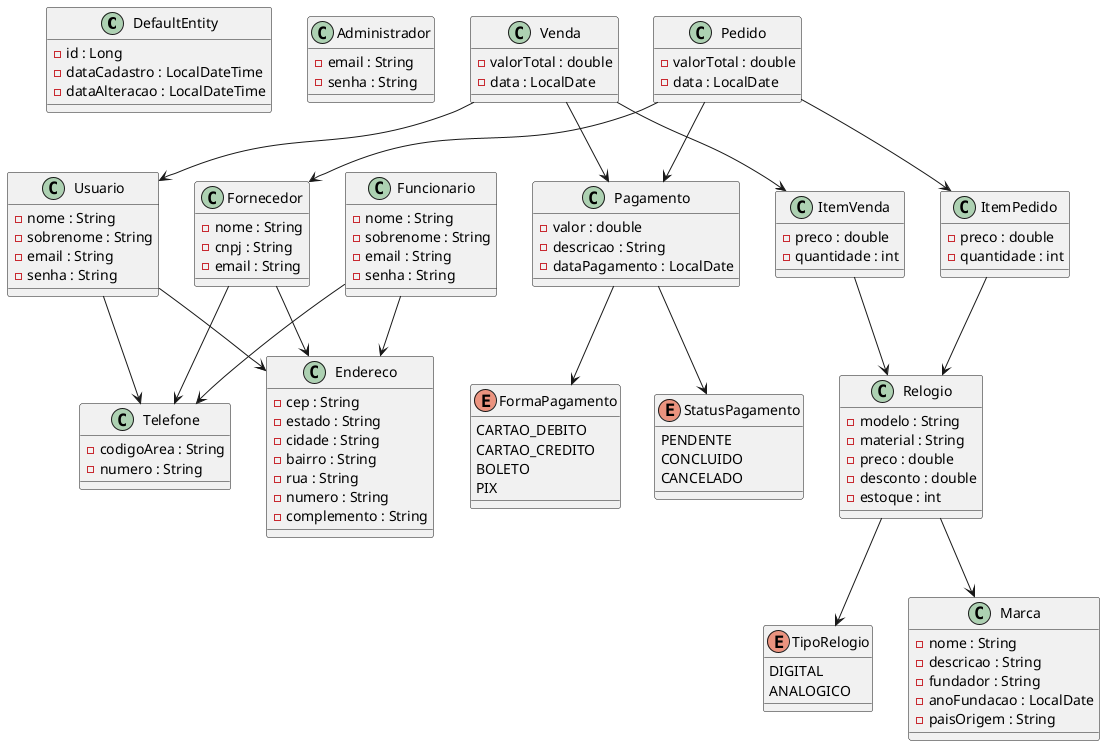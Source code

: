 @startuml classes

class DefaultEntity {
    - id : Long
    - dataCadastro : LocalDateTime
    - dataAlteracao : LocalDateTime
}

class Administrador {
    - email : String
    - senha : String
}

class Usuario {
    - nome : String
    - sobrenome : String
    - email : String
    - senha : String
}

class Endereco {
    - cep : String
    - estado : String
    - cidade : String
    - bairro : String
    - rua : String
    - numero : String
    - complemento : String
}

class Relogio {
    - modelo : String
    - material : String
    - preco : double
    - desconto : double
    - estoque : int
}

enum TipoRelogio {
    DIGITAL
    ANALOGICO
}

class Marca {
    - nome : String
    - descricao : String
    - fundador : String
    - anoFundacao : LocalDate
    - paisOrigem : String
}

class Fornecedor {
    - nome : String
    - cnpj : String
    - email : String
}

class Telefone {
    - codigoArea : String
    - numero : String
}

class Venda {
    - valorTotal : double
    - data : LocalDate
}

class ItemVenda {
    - preco : double
    - quantidade : int
}

class Pedido {
    - valorTotal : double
    - data : LocalDate
}

class ItemPedido {
    - preco : double
    - quantidade : int
}

class Funcionario {
    - nome : String
    - sobrenome : String
    - email : String
    - senha : String
}

class Pagamento {
    - valor : double
    - descricao : String
    - dataPagamento : LocalDate
}

enum StatusPagamento {
    PENDENTE
    CONCLUIDO
    CANCELADO
}

enum FormaPagamento {
    CARTAO_DEBITO
    CARTAO_CREDITO
    BOLETO
    PIX
}

Usuario --> Telefone
Usuario --> Endereco

Funcionario --> Telefone
Funcionario --> Endereco

Fornecedor --> Telefone
Fornecedor --> Endereco

Relogio --> TipoRelogio
Relogio --> Marca

Venda --> Usuario
Venda --> Pagamento
Venda --> ItemVenda

ItemVenda --> Relogio

Pedido --> Fornecedor
Pedido --> Pagamento
Pedido --> ItemPedido

ItemPedido --> Relogio

Pagamento --> StatusPagamento
Pagamento --> FormaPagamento

@enduml